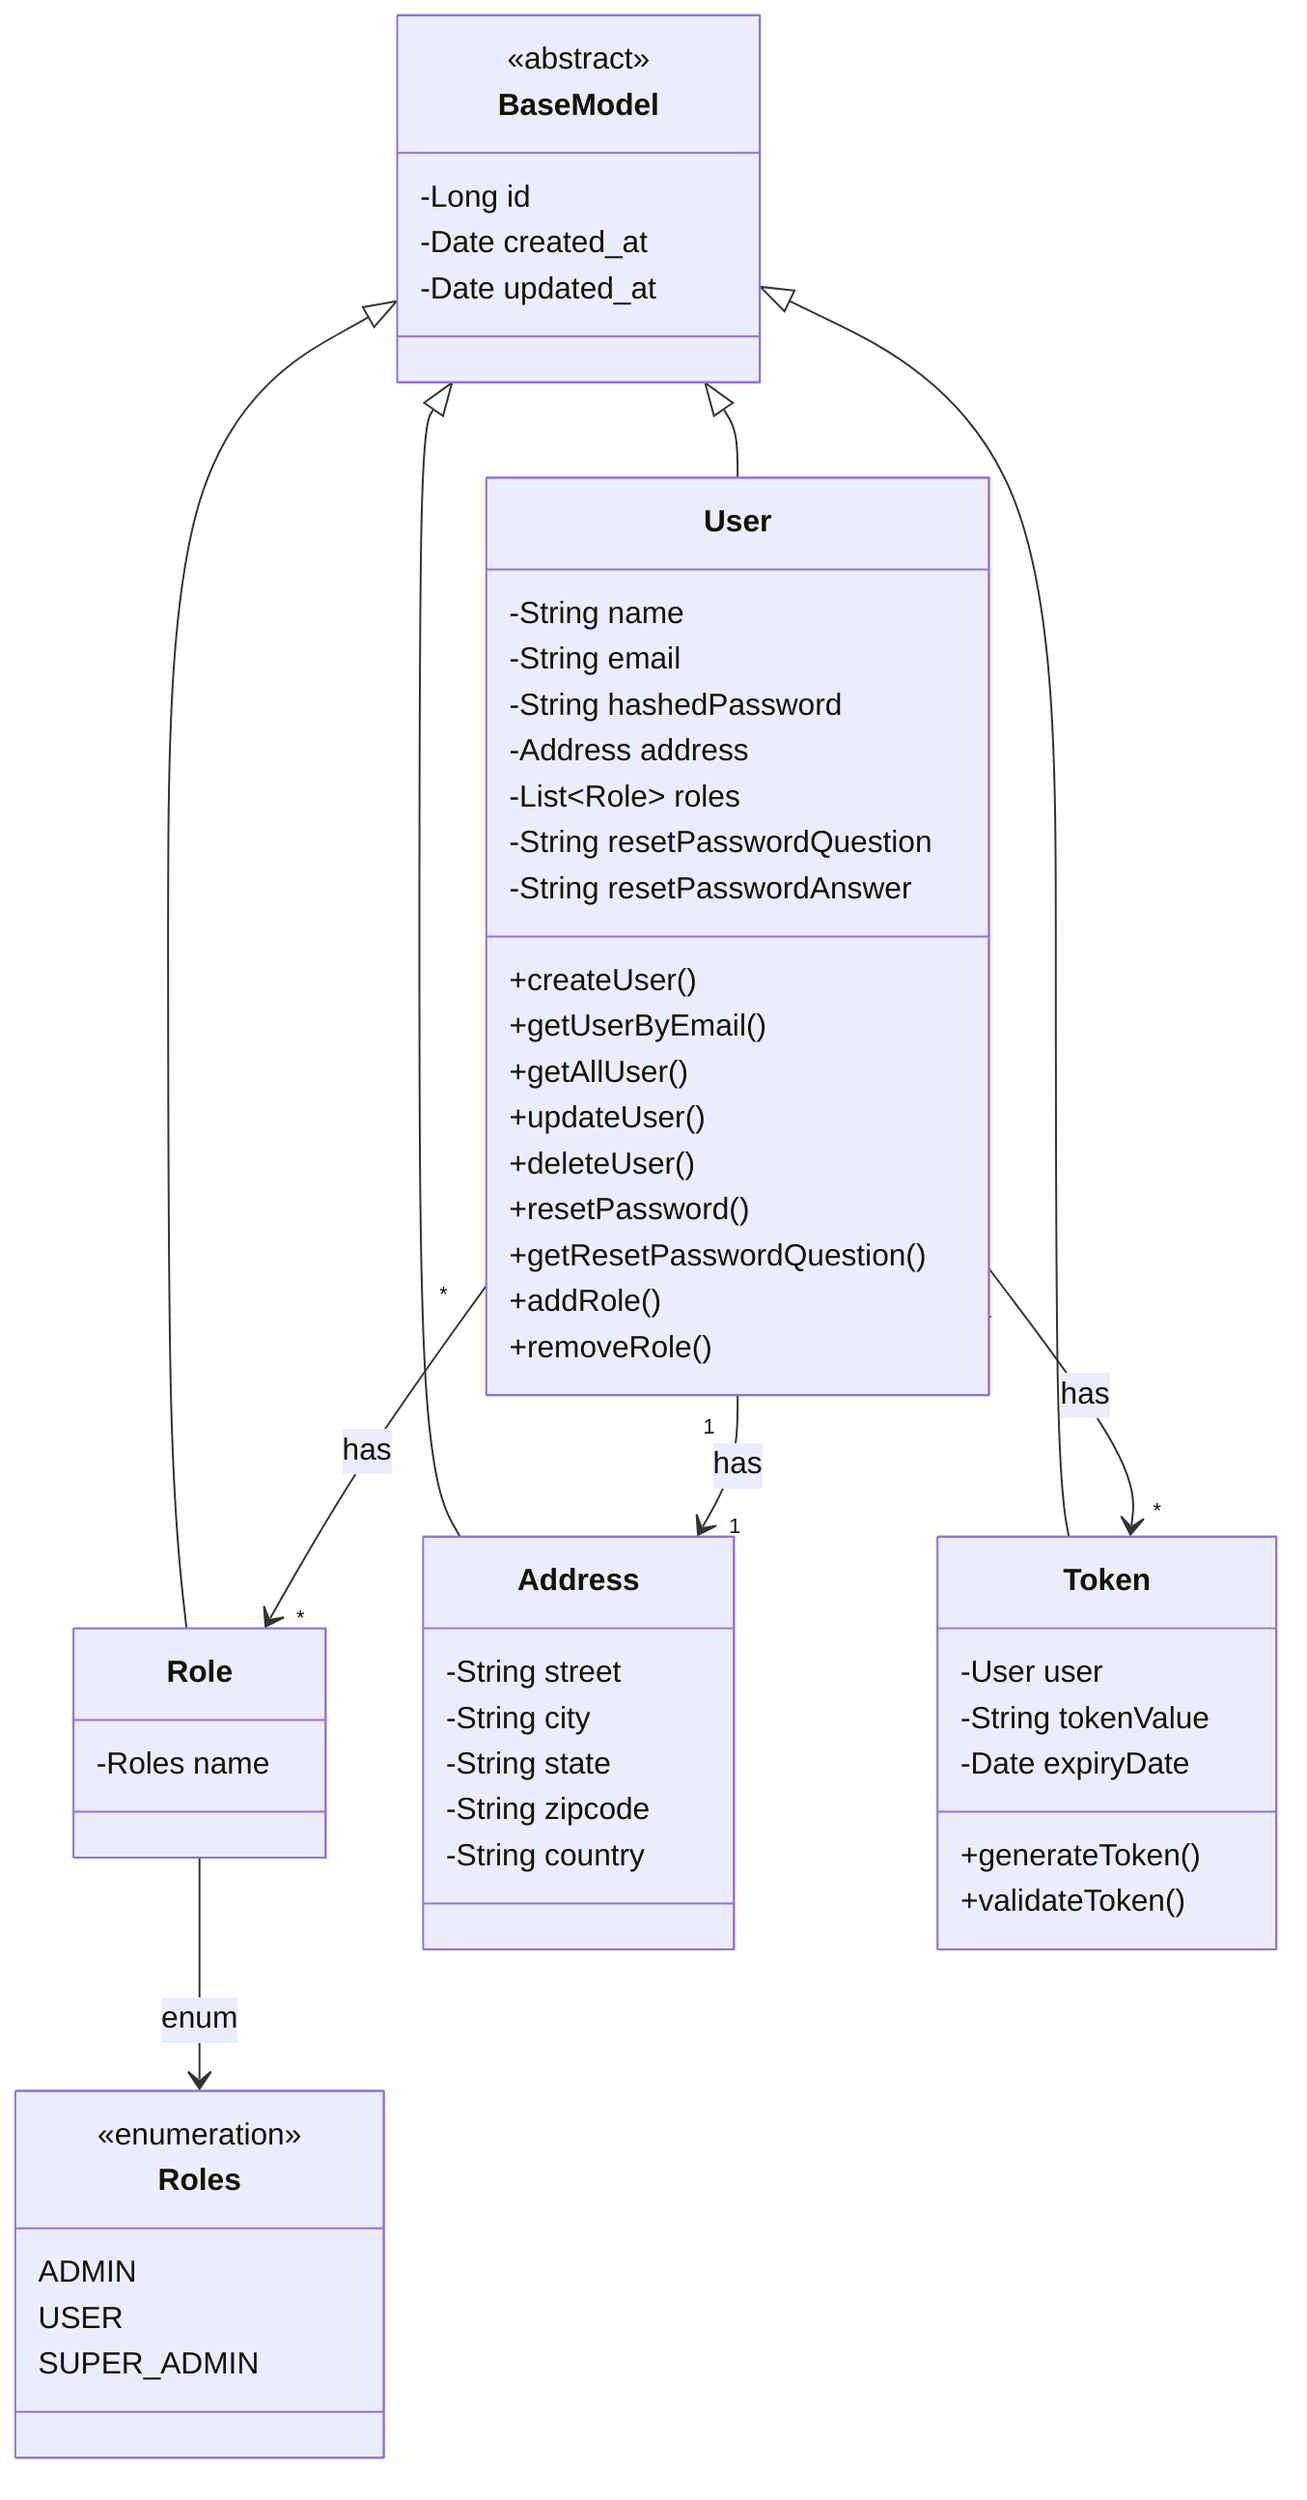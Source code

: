 classDiagram
    BaseModel <|-- User
    BaseModel <|-- Role
    BaseModel <|-- Address
    BaseModel <|-- Token
    
    User "*" --> "*" Role : has
    Role --> Roles : enum
    User "1" --> "1" Address : has
    User "1" --> "*" Token : has
   
    class BaseModel {
        <<abstract>>
        -Long id
        -Date created_at
        -Date updated_at
    }

      class User {
        -String name
        -String email
        -String hashedPassword
        -Address address
        -List~Role~ roles
        -String resetPasswordQuestion
        -String resetPasswordAnswer
        +createUser()
        +getUserByEmail()
        +getAllUser()
        +updateUser()
        +deleteUser()
        +resetPassword()
        +getResetPasswordQuestion()
        +addRole()
        +removeRole()
       
    }
    
    class Address {
        -String street
        -String city
        -String state
        -String zipcode
        -String country
    }
    
    class Role {
        -Roles name
    }
    
    class Roles {
        <<enumeration>>
        ADMIN
        USER
        SUPER_ADMIN
    }

    class Token {
        -User user
        -String tokenValue
        -Date expiryDate
        +generateToken()
        +validateToken()
    }